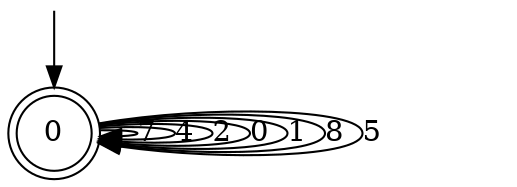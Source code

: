 digraph g {

	s0 [shape="doublecircle" label="0"];
	s0 -> s0 [label="7"];
	s0 -> s0 [label="4"];
	s0 -> s0 [label="2"];
	s0 -> s0 [label="0"];
	s0 -> s0 [label="1"];
	s0 -> s0 [label="8"];
	s0 -> s0 [label="5"];

__start0 [label="" shape="none" width="0" height="0"];
__start0 -> s0;

}
